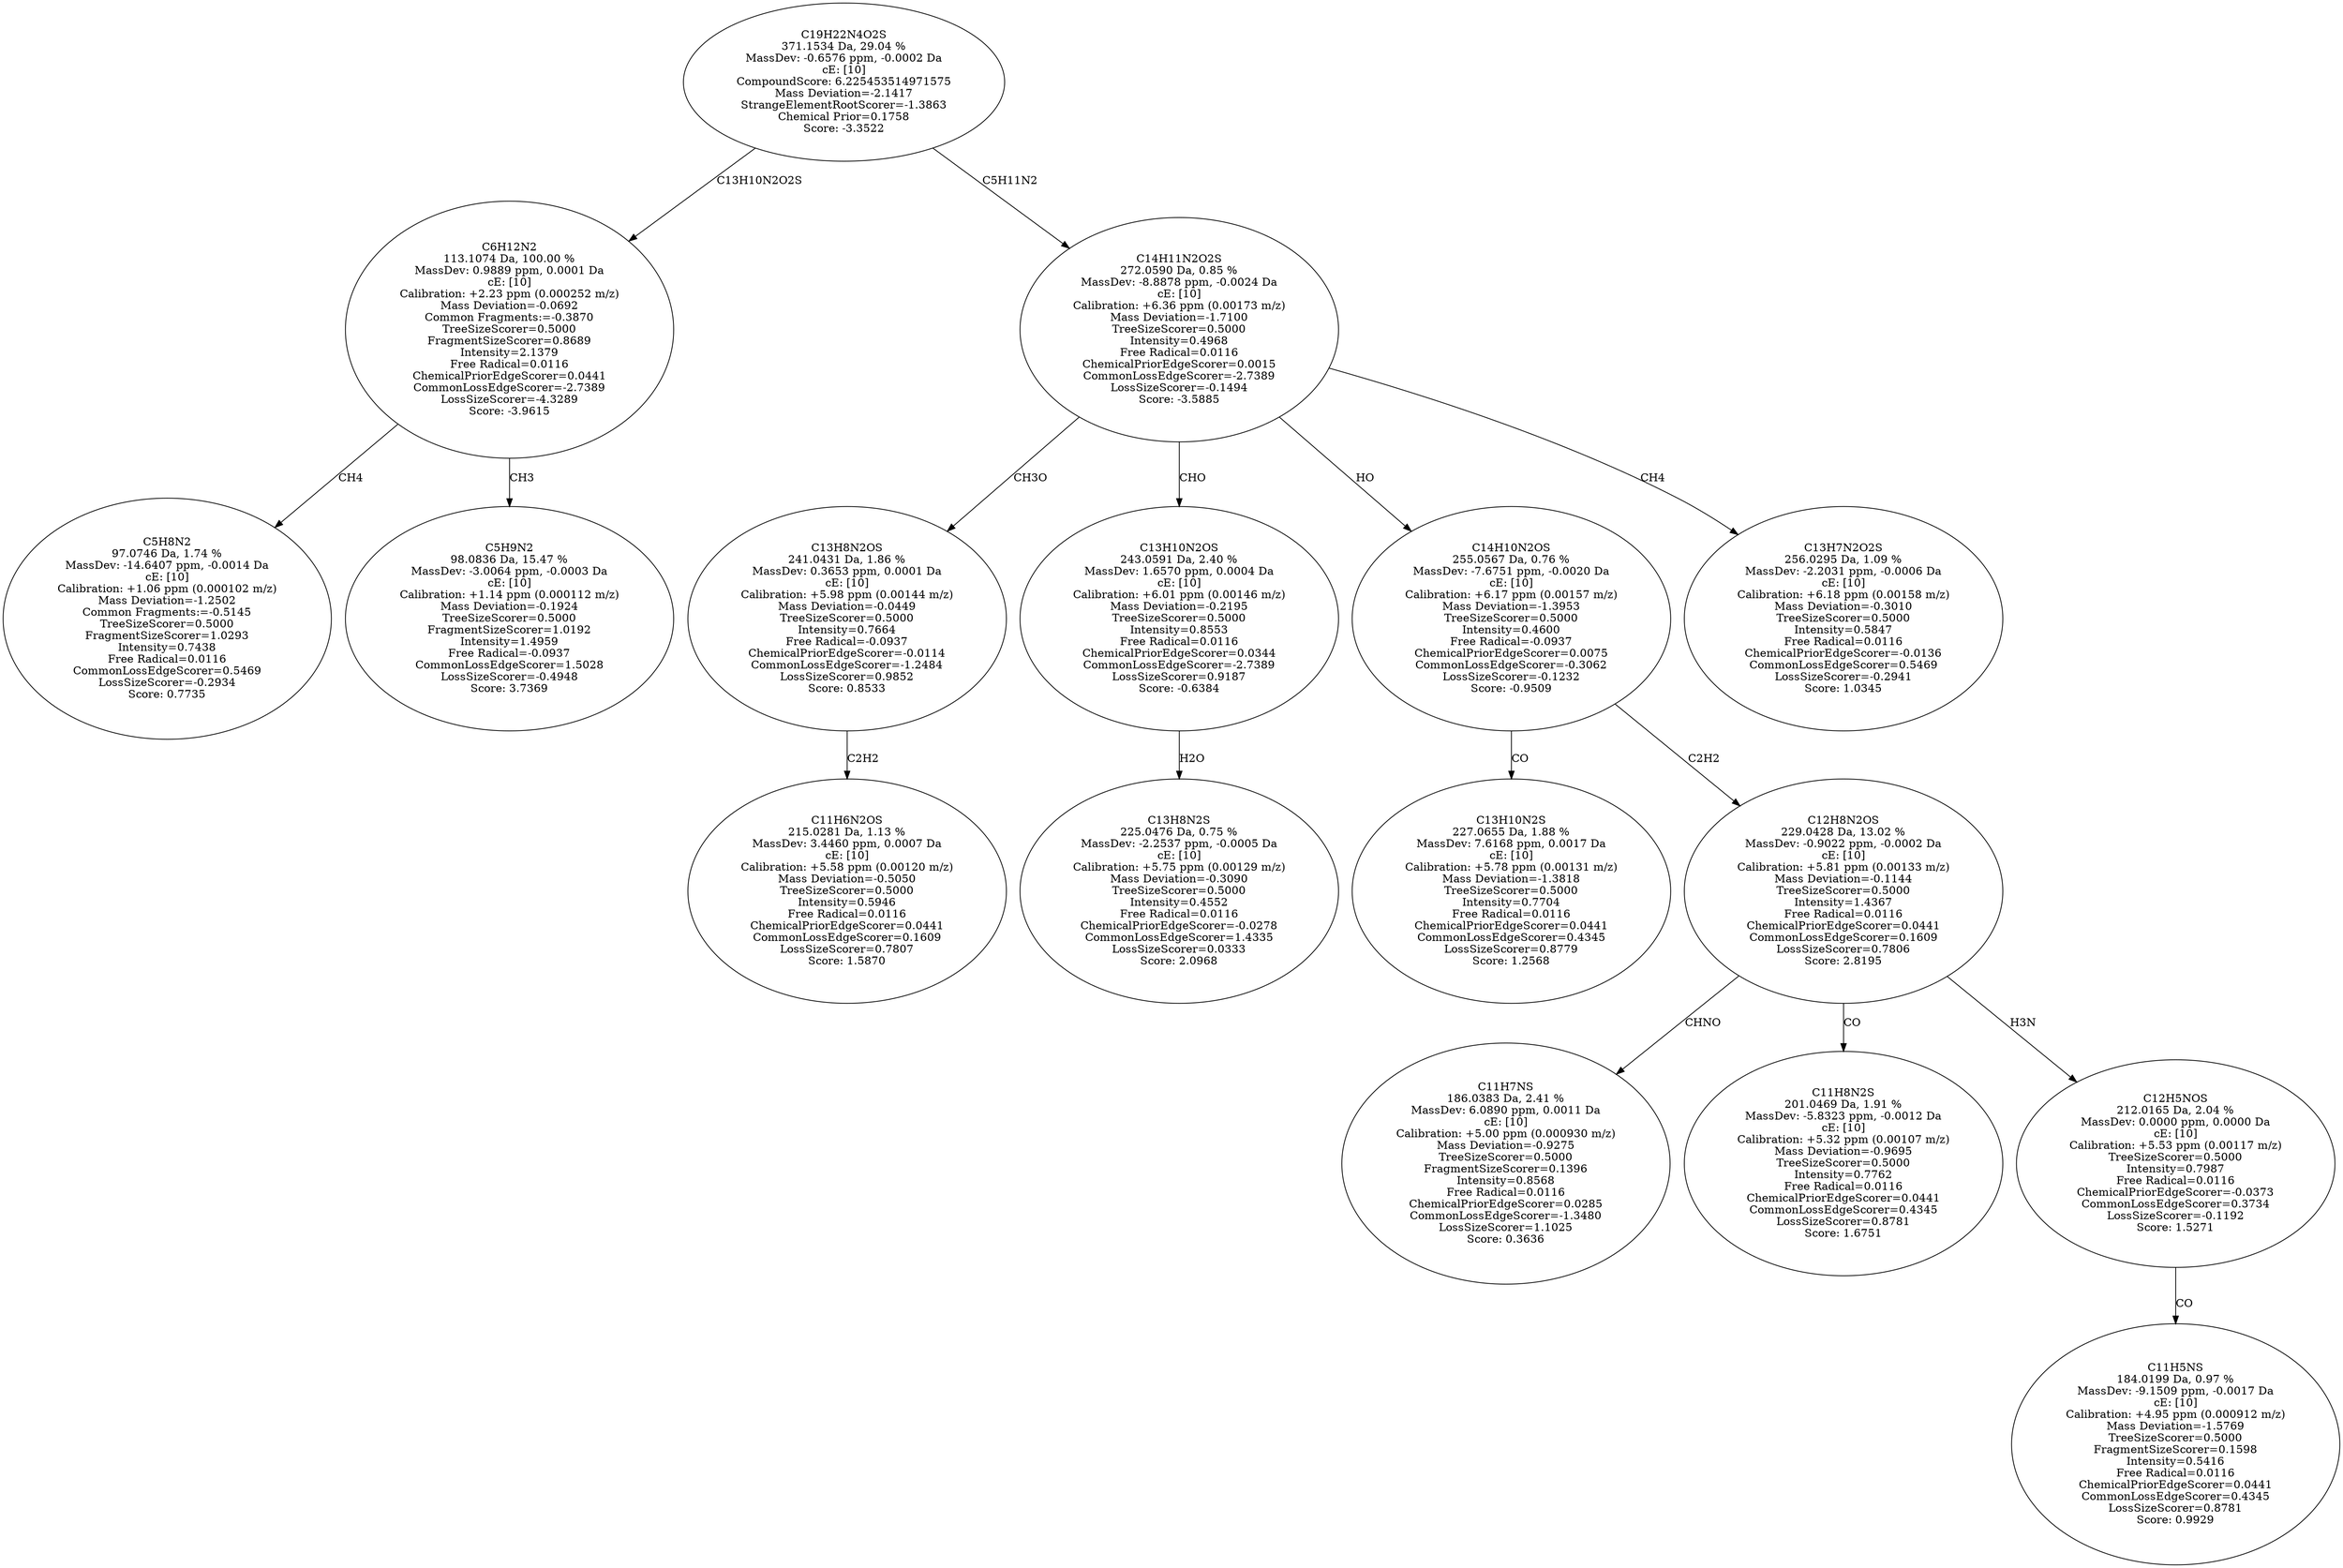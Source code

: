 strict digraph {
v1 [label="C5H8N2\n97.0746 Da, 1.74 %\nMassDev: -14.6407 ppm, -0.0014 Da\ncE: [10]\nCalibration: +1.06 ppm (0.000102 m/z)\nMass Deviation=-1.2502\nCommon Fragments:=-0.5145\nTreeSizeScorer=0.5000\nFragmentSizeScorer=1.0293\nIntensity=0.7438\nFree Radical=0.0116\nCommonLossEdgeScorer=0.5469\nLossSizeScorer=-0.2934\nScore: 0.7735"];
v2 [label="C5H9N2\n98.0836 Da, 15.47 %\nMassDev: -3.0064 ppm, -0.0003 Da\ncE: [10]\nCalibration: +1.14 ppm (0.000112 m/z)\nMass Deviation=-0.1924\nTreeSizeScorer=0.5000\nFragmentSizeScorer=1.0192\nIntensity=1.4959\nFree Radical=-0.0937\nCommonLossEdgeScorer=1.5028\nLossSizeScorer=-0.4948\nScore: 3.7369"];
v3 [label="C6H12N2\n113.1074 Da, 100.00 %\nMassDev: 0.9889 ppm, 0.0001 Da\ncE: [10]\nCalibration: +2.23 ppm (0.000252 m/z)\nMass Deviation=-0.0692\nCommon Fragments:=-0.3870\nTreeSizeScorer=0.5000\nFragmentSizeScorer=0.8689\nIntensity=2.1379\nFree Radical=0.0116\nChemicalPriorEdgeScorer=0.0441\nCommonLossEdgeScorer=-2.7389\nLossSizeScorer=-4.3289\nScore: -3.9615"];
v4 [label="C11H6N2OS\n215.0281 Da, 1.13 %\nMassDev: 3.4460 ppm, 0.0007 Da\ncE: [10]\nCalibration: +5.58 ppm (0.00120 m/z)\nMass Deviation=-0.5050\nTreeSizeScorer=0.5000\nIntensity=0.5946\nFree Radical=0.0116\nChemicalPriorEdgeScorer=0.0441\nCommonLossEdgeScorer=0.1609\nLossSizeScorer=0.7807\nScore: 1.5870"];
v5 [label="C13H8N2OS\n241.0431 Da, 1.86 %\nMassDev: 0.3653 ppm, 0.0001 Da\ncE: [10]\nCalibration: +5.98 ppm (0.00144 m/z)\nMass Deviation=-0.0449\nTreeSizeScorer=0.5000\nIntensity=0.7664\nFree Radical=-0.0937\nChemicalPriorEdgeScorer=-0.0114\nCommonLossEdgeScorer=-1.2484\nLossSizeScorer=0.9852\nScore: 0.8533"];
v6 [label="C13H8N2S\n225.0476 Da, 0.75 %\nMassDev: -2.2537 ppm, -0.0005 Da\ncE: [10]\nCalibration: +5.75 ppm (0.00129 m/z)\nMass Deviation=-0.3090\nTreeSizeScorer=0.5000\nIntensity=0.4552\nFree Radical=0.0116\nChemicalPriorEdgeScorer=-0.0278\nCommonLossEdgeScorer=1.4335\nLossSizeScorer=0.0333\nScore: 2.0968"];
v7 [label="C13H10N2OS\n243.0591 Da, 2.40 %\nMassDev: 1.6570 ppm, 0.0004 Da\ncE: [10]\nCalibration: +6.01 ppm (0.00146 m/z)\nMass Deviation=-0.2195\nTreeSizeScorer=0.5000\nIntensity=0.8553\nFree Radical=0.0116\nChemicalPriorEdgeScorer=0.0344\nCommonLossEdgeScorer=-2.7389\nLossSizeScorer=0.9187\nScore: -0.6384"];
v8 [label="C13H10N2S\n227.0655 Da, 1.88 %\nMassDev: 7.6168 ppm, 0.0017 Da\ncE: [10]\nCalibration: +5.78 ppm (0.00131 m/z)\nMass Deviation=-1.3818\nTreeSizeScorer=0.5000\nIntensity=0.7704\nFree Radical=0.0116\nChemicalPriorEdgeScorer=0.0441\nCommonLossEdgeScorer=0.4345\nLossSizeScorer=0.8779\nScore: 1.2568"];
v9 [label="C11H7NS\n186.0383 Da, 2.41 %\nMassDev: 6.0890 ppm, 0.0011 Da\ncE: [10]\nCalibration: +5.00 ppm (0.000930 m/z)\nMass Deviation=-0.9275\nTreeSizeScorer=0.5000\nFragmentSizeScorer=0.1396\nIntensity=0.8568\nFree Radical=0.0116\nChemicalPriorEdgeScorer=0.0285\nCommonLossEdgeScorer=-1.3480\nLossSizeScorer=1.1025\nScore: 0.3636"];
v10 [label="C11H8N2S\n201.0469 Da, 1.91 %\nMassDev: -5.8323 ppm, -0.0012 Da\ncE: [10]\nCalibration: +5.32 ppm (0.00107 m/z)\nMass Deviation=-0.9695\nTreeSizeScorer=0.5000\nIntensity=0.7762\nFree Radical=0.0116\nChemicalPriorEdgeScorer=0.0441\nCommonLossEdgeScorer=0.4345\nLossSizeScorer=0.8781\nScore: 1.6751"];
v11 [label="C11H5NS\n184.0199 Da, 0.97 %\nMassDev: -9.1509 ppm, -0.0017 Da\ncE: [10]\nCalibration: +4.95 ppm (0.000912 m/z)\nMass Deviation=-1.5769\nTreeSizeScorer=0.5000\nFragmentSizeScorer=0.1598\nIntensity=0.5416\nFree Radical=0.0116\nChemicalPriorEdgeScorer=0.0441\nCommonLossEdgeScorer=0.4345\nLossSizeScorer=0.8781\nScore: 0.9929"];
v12 [label="C12H5NOS\n212.0165 Da, 2.04 %\nMassDev: 0.0000 ppm, 0.0000 Da\ncE: [10]\nCalibration: +5.53 ppm (0.00117 m/z)\nTreeSizeScorer=0.5000\nIntensity=0.7987\nFree Radical=0.0116\nChemicalPriorEdgeScorer=-0.0373\nCommonLossEdgeScorer=0.3734\nLossSizeScorer=-0.1192\nScore: 1.5271"];
v13 [label="C12H8N2OS\n229.0428 Da, 13.02 %\nMassDev: -0.9022 ppm, -0.0002 Da\ncE: [10]\nCalibration: +5.81 ppm (0.00133 m/z)\nMass Deviation=-0.1144\nTreeSizeScorer=0.5000\nIntensity=1.4367\nFree Radical=0.0116\nChemicalPriorEdgeScorer=0.0441\nCommonLossEdgeScorer=0.1609\nLossSizeScorer=0.7806\nScore: 2.8195"];
v14 [label="C14H10N2OS\n255.0567 Da, 0.76 %\nMassDev: -7.6751 ppm, -0.0020 Da\ncE: [10]\nCalibration: +6.17 ppm (0.00157 m/z)\nMass Deviation=-1.3953\nTreeSizeScorer=0.5000\nIntensity=0.4600\nFree Radical=-0.0937\nChemicalPriorEdgeScorer=0.0075\nCommonLossEdgeScorer=-0.3062\nLossSizeScorer=-0.1232\nScore: -0.9509"];
v15 [label="C13H7N2O2S\n256.0295 Da, 1.09 %\nMassDev: -2.2031 ppm, -0.0006 Da\ncE: [10]\nCalibration: +6.18 ppm (0.00158 m/z)\nMass Deviation=-0.3010\nTreeSizeScorer=0.5000\nIntensity=0.5847\nFree Radical=0.0116\nChemicalPriorEdgeScorer=-0.0136\nCommonLossEdgeScorer=0.5469\nLossSizeScorer=-0.2941\nScore: 1.0345"];
v16 [label="C14H11N2O2S\n272.0590 Da, 0.85 %\nMassDev: -8.8878 ppm, -0.0024 Da\ncE: [10]\nCalibration: +6.36 ppm (0.00173 m/z)\nMass Deviation=-1.7100\nTreeSizeScorer=0.5000\nIntensity=0.4968\nFree Radical=0.0116\nChemicalPriorEdgeScorer=0.0015\nCommonLossEdgeScorer=-2.7389\nLossSizeScorer=-0.1494\nScore: -3.5885"];
v17 [label="C19H22N4O2S\n371.1534 Da, 29.04 %\nMassDev: -0.6576 ppm, -0.0002 Da\ncE: [10]\nCompoundScore: 6.225453514971575\nMass Deviation=-2.1417\nStrangeElementRootScorer=-1.3863\nChemical Prior=0.1758\nScore: -3.3522"];
v3 -> v1 [label="CH4"];
v3 -> v2 [label="CH3"];
v17 -> v3 [label="C13H10N2O2S"];
v5 -> v4 [label="C2H2"];
v16 -> v5 [label="CH3O"];
v7 -> v6 [label="H2O"];
v16 -> v7 [label="CHO"];
v14 -> v8 [label="CO"];
v13 -> v9 [label="CHNO"];
v13 -> v10 [label="CO"];
v12 -> v11 [label="CO"];
v13 -> v12 [label="H3N"];
v14 -> v13 [label="C2H2"];
v16 -> v14 [label="HO"];
v16 -> v15 [label="CH4"];
v17 -> v16 [label="C5H11N2"];
}